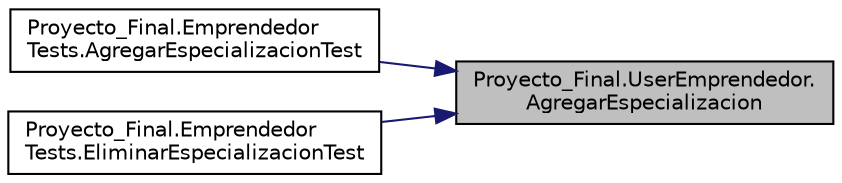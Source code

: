 digraph "Proyecto_Final.UserEmprendedor.AgregarEspecializacion"
{
 // INTERACTIVE_SVG=YES
 // LATEX_PDF_SIZE
  edge [fontname="Helvetica",fontsize="10",labelfontname="Helvetica",labelfontsize="10"];
  node [fontname="Helvetica",fontsize="10",shape=record];
  rankdir="RL";
  Node1 [label="Proyecto_Final.UserEmprendedor.\lAgregarEspecializacion",height=0.2,width=0.4,color="black", fillcolor="grey75", style="filled", fontcolor="black",tooltip="Agrega a la lista de especializaciones que contiene la clase \"Emprendedor\" una especialización."];
  Node1 -> Node2 [dir="back",color="midnightblue",fontsize="10",style="solid",fontname="Helvetica"];
  Node2 [label="Proyecto_Final.Emprendedor\lTests.AgregarEspecializacionTest",height=0.2,width=0.4,color="black", fillcolor="white", style="filled",URL="$classProyecto__Final_1_1EmprendedorTests.html#a922468b338d665447313b1f145db4a5a",tooltip="Prueba que se agregan especializaciones correctamente."];
  Node1 -> Node3 [dir="back",color="midnightblue",fontsize="10",style="solid",fontname="Helvetica"];
  Node3 [label="Proyecto_Final.Emprendedor\lTests.EliminarEspecializacionTest",height=0.2,width=0.4,color="black", fillcolor="white", style="filled",URL="$classProyecto__Final_1_1EmprendedorTests.html#acdc11097dcdcc77ce1f7e4de34c44dcb",tooltip="Prueba que se eliminan especializaciones correctamente."];
}
